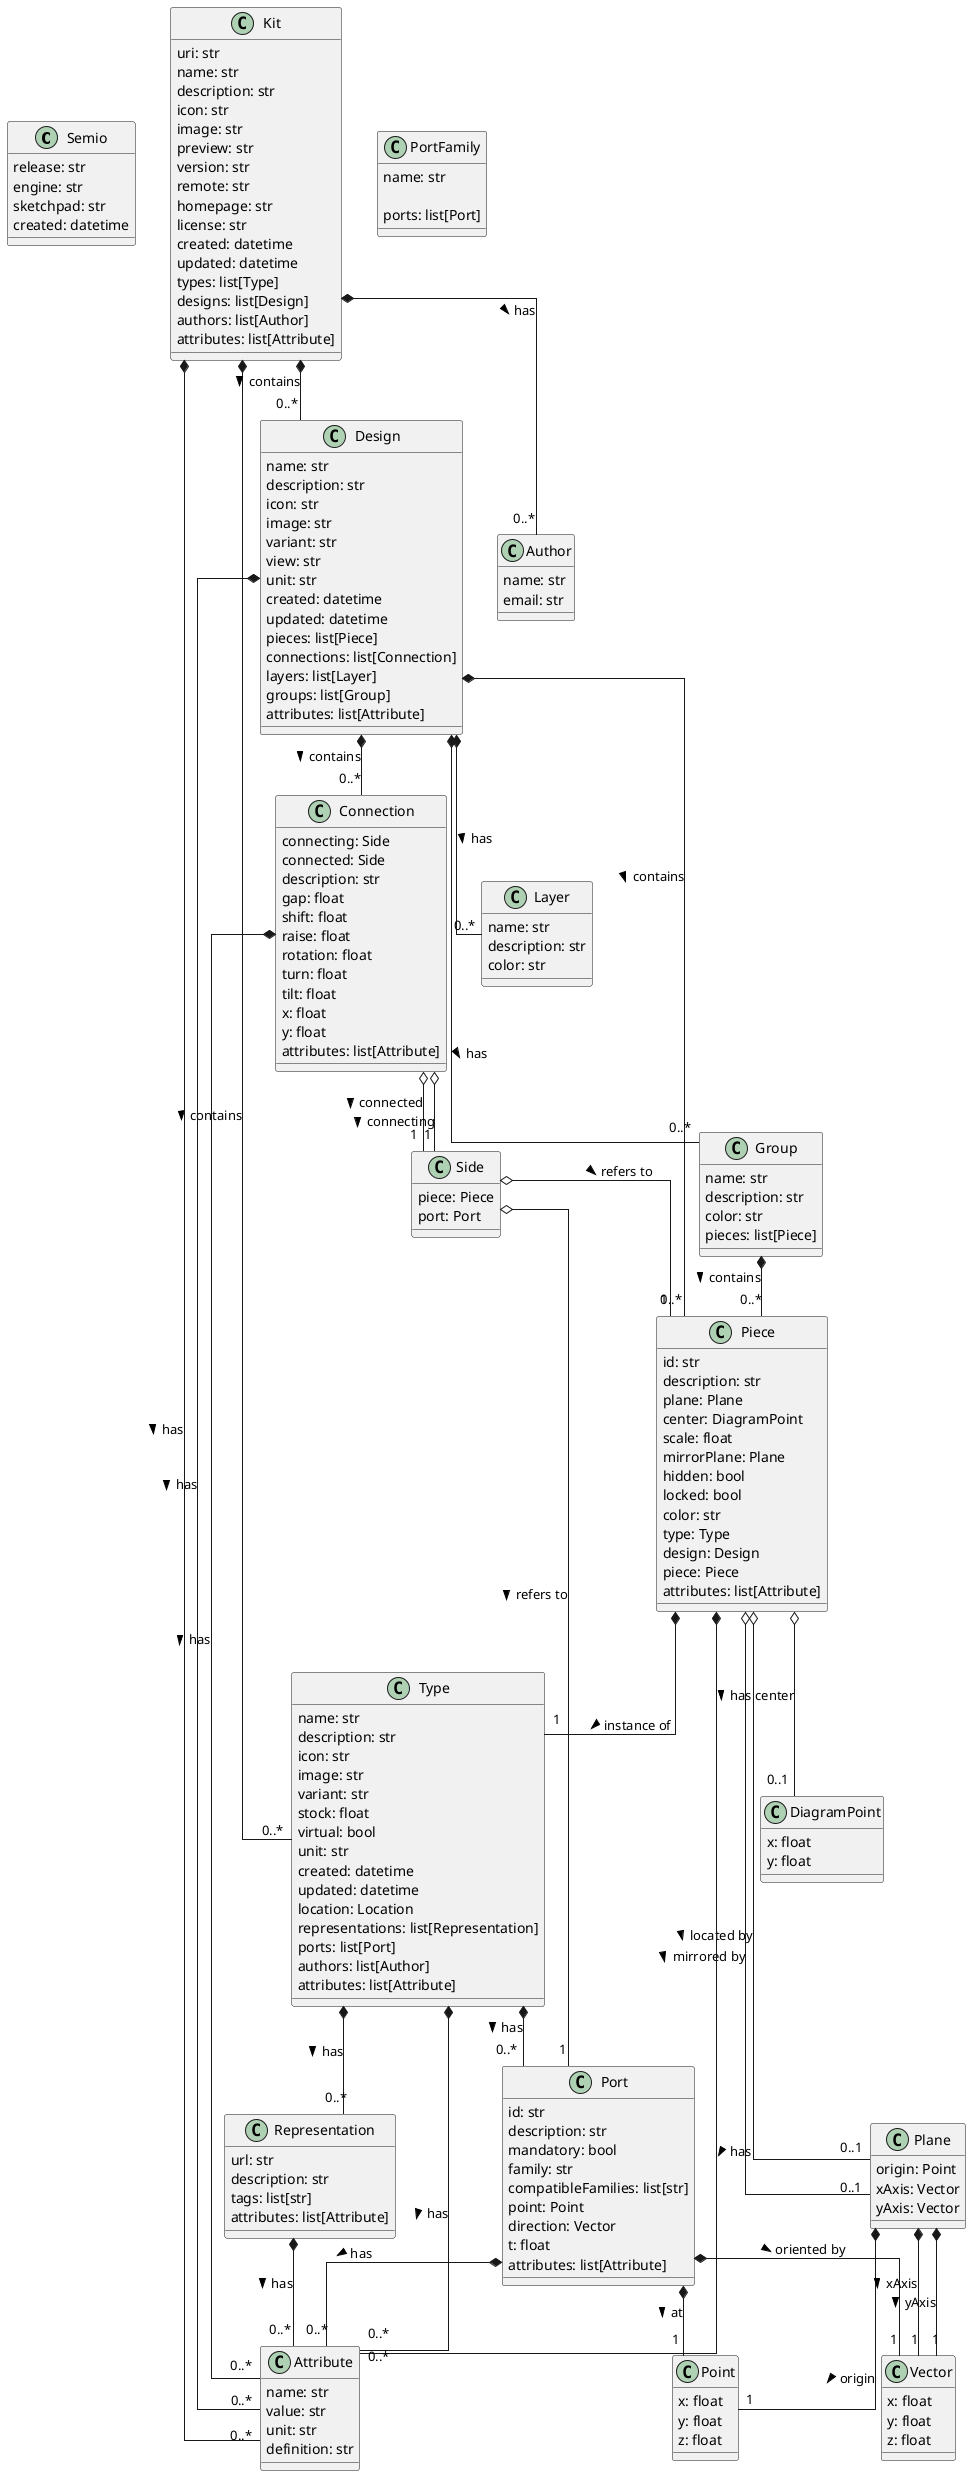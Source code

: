 @startuml "software architecture"
skinparam linetype ortho

class Semio {
  release: str
  engine: str
  sketchpad: str
  created: datetime
}

class Kit {
  uri: str
  name: str
  description: str
  icon: str
  image: str
  preview: str
  version: str
  remote: str
  homepage: str
  license: str
  created: datetime
  updated: datetime
  types: list[Type]
  designs: list[Design]
  authors: list[Author]
  attributes: list[Attribute]
}

class Type {
  name: str
  description: str
  icon: str
  image: str
  variant: str
  stock: float
  virtual: bool
  unit: str
  created: datetime
  updated: datetime
  location: Location
  representations: list[Representation]
  ports: list[Port]
  authors: list[Author]
  attributes: list[Attribute]
}

class Design {
  name: str
  description: str
  icon: str
  image: str
  variant: str
  view: str
  unit: str
  created: datetime
  updated: datetime
  pieces: list[Piece]
  connections: list[Connection]
  layers: list[Layer]
  groups: list[Group]
  attributes: list[Attribute]
}

class Representation {
  url: str
  description: str
  tags: list[str]
  attributes: list[Attribute]
}

class Port {
  id: str
  description: str
  mandatory: bool
  family: str
  compatibleFamilies: list[str]
  point: Point
  direction: Vector
  t: float
  attributes: list[Attribute]
}

class Layer {
  name: str
  description: str
  color: str
}

class Group {
  name: str
  description: str
  color: str
  pieces: list[Piece]
}

class PortFamily {
  name: str
  
  ports: list[Port]
}

class Piece {
  id: str
  description: str
  plane: Plane
  center: DiagramPoint
  scale: float
  mirrorPlane: Plane
  hidden: bool
  locked: bool
  color: str
  type: Type
  design: Design
  piece: Piece
  attributes: list[Attribute]
}

class Plane {
  origin: Point
  xAxis: Vector
  yAxis: Vector
}

class Connection {
  connecting: Side
  connected: Side
  description: str
  gap: float
  shift: float
  raise: float
  rotation: float
  turn: float
  tilt: float
  x: float
  y: float
  attributes: list[Attribute]
}

class Side {
  piece: Piece
  port: Port
}

class Attribute {
  name: str
  value: str
  unit: str
  definition: str
}

class Author {
  name: str
  email: str
}

class Point {
  x: float
  y: float
  z: float
}

class Vector {
  x: float
  y: float
  z: float
}

class DiagramPoint {
  x: float
  y: float
}

Kit *-- "0..*" Type : contains >
Kit *-- "0..*" Design : contains >
Kit *-- "0..*" Author : has >
Kit *-- "0..*" Attribute : has >

Design *-- "0..*" Piece : contains >
Design *-- "0..*" Connection : contains >
Design *-- "0..*" Layer : has >
Design *-- "0..*" Group : has >
Design *-- "0..*" Attribute : has >

Type *-- "0..*" Representation : has >
Type *-- "0..*" Port : has >
Type *-- "0..*" Attribute : has >

Piece *-- "1" Type : instance of >
Piece o-- "0..1" Plane : located by >
Piece o-- "0..1" Plane : mirrored by >
Piece *-- "0..*" Attribute : has >
Piece o-- "0..1" DiagramPoint : has center >

Group *-- "0..*" Piece : contains >

Connection *-- "0..*" Attribute : has >
Connection o-- "1" Side : connected >
Connection o-- "1" Side : connecting >

Side o-- "1" Piece : refers to >
Side o-- "1" Port : refers to >

Representation *-- "0..*" Attribute : has >

Port *-- "0..*" Attribute : has >
Port *-- "1" Point : at >
Port *-- "1" Vector : oriented by >

Plane *-- "1" Point : origin >
Plane *-- "1" Vector : xAxis >
Plane *-- "1" Vector : yAxis >

@enduml
